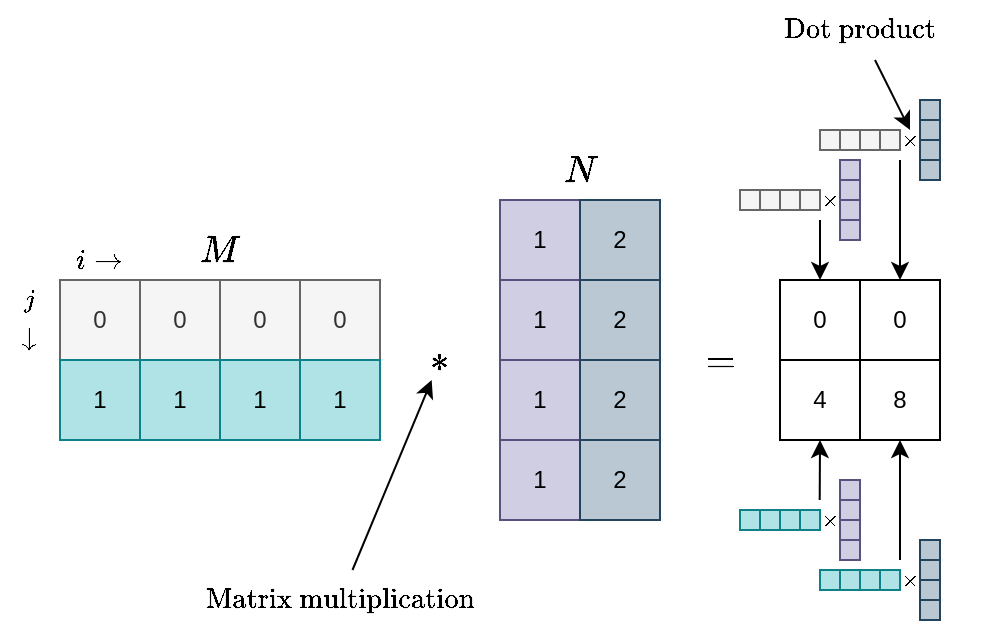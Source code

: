 <mxfile version="21.2.8" type="device">
  <diagram id="dc1JGVELE64cmqpCOQrH" name="Page-1">
    <mxGraphModel dx="757" dy="681" grid="1" gridSize="10" guides="1" tooltips="1" connect="1" arrows="1" fold="1" page="1" pageScale="1" pageWidth="827" pageHeight="1169" math="1" shadow="0">
      <root>
        <mxCell id="0" />
        <mxCell id="1" parent="0" />
        <mxCell id="azakYmAXrriQEHjM8A_3-1" value="1" style="rounded=0;whiteSpace=wrap;html=1;fillColor=#d0cee2;strokeColor=#56517e;" parent="1" vertex="1">
          <mxGeometry x="380" y="270" width="40" height="40" as="geometry" />
        </mxCell>
        <mxCell id="azakYmAXrriQEHjM8A_3-2" value="1" style="rounded=0;whiteSpace=wrap;html=1;fillColor=#d0cee2;strokeColor=#56517e;" parent="1" vertex="1">
          <mxGeometry x="380" y="310" width="40" height="40" as="geometry" />
        </mxCell>
        <mxCell id="azakYmAXrriQEHjM8A_3-3" value="1" style="rounded=0;whiteSpace=wrap;html=1;fillColor=#d0cee2;strokeColor=#56517e;" parent="1" vertex="1">
          <mxGeometry x="380" y="350" width="40" height="40" as="geometry" />
        </mxCell>
        <mxCell id="azakYmAXrriQEHjM8A_3-4" value="1" style="rounded=0;whiteSpace=wrap;html=1;fillColor=#d0cee2;strokeColor=#56517e;" parent="1" vertex="1">
          <mxGeometry x="380" y="390" width="40" height="40" as="geometry" />
        </mxCell>
        <mxCell id="azakYmAXrriQEHjM8A_3-5" value="2" style="rounded=0;whiteSpace=wrap;html=1;fillColor=#bac8d3;strokeColor=#23445d;" parent="1" vertex="1">
          <mxGeometry x="420" y="270" width="40" height="40" as="geometry" />
        </mxCell>
        <mxCell id="azakYmAXrriQEHjM8A_3-6" value="2" style="rounded=0;whiteSpace=wrap;html=1;fillColor=#bac8d3;strokeColor=#23445d;" parent="1" vertex="1">
          <mxGeometry x="420" y="310" width="40" height="40" as="geometry" />
        </mxCell>
        <mxCell id="azakYmAXrriQEHjM8A_3-7" value="2" style="rounded=0;whiteSpace=wrap;html=1;fillColor=#bac8d3;strokeColor=#23445d;" parent="1" vertex="1">
          <mxGeometry x="420" y="350" width="40" height="40" as="geometry" />
        </mxCell>
        <mxCell id="azakYmAXrriQEHjM8A_3-8" value="2" style="rounded=0;whiteSpace=wrap;html=1;fillColor=#bac8d3;strokeColor=#23445d;" parent="1" vertex="1">
          <mxGeometry x="420" y="390" width="40" height="40" as="geometry" />
        </mxCell>
        <mxCell id="azakYmAXrriQEHjM8A_3-9" value="0" style="rounded=0;whiteSpace=wrap;html=1;fillColor=#f5f5f5;fontColor=#333333;strokeColor=#666666;" parent="1" vertex="1">
          <mxGeometry x="160" y="310" width="40" height="40" as="geometry" />
        </mxCell>
        <mxCell id="azakYmAXrriQEHjM8A_3-10" value="1" style="rounded=0;whiteSpace=wrap;html=1;fillColor=#b0e3e6;strokeColor=#0e8088;" parent="1" vertex="1">
          <mxGeometry x="160" y="350" width="40" height="40" as="geometry" />
        </mxCell>
        <mxCell id="azakYmAXrriQEHjM8A_3-11" value="0" style="rounded=0;whiteSpace=wrap;html=1;fillColor=#f5f5f5;fontColor=#333333;strokeColor=#666666;" parent="1" vertex="1">
          <mxGeometry x="240" y="310" width="40" height="40" as="geometry" />
        </mxCell>
        <mxCell id="azakYmAXrriQEHjM8A_3-12" value="1" style="rounded=0;whiteSpace=wrap;html=1;fillColor=#b0e3e6;strokeColor=#0e8088;" parent="1" vertex="1">
          <mxGeometry x="240" y="350" width="40" height="40" as="geometry" />
        </mxCell>
        <mxCell id="azakYmAXrriQEHjM8A_3-13" value="0" style="rounded=0;whiteSpace=wrap;html=1;fillColor=#f5f5f5;fontColor=#333333;strokeColor=#666666;" parent="1" vertex="1">
          <mxGeometry x="200" y="310" width="40" height="40" as="geometry" />
        </mxCell>
        <mxCell id="azakYmAXrriQEHjM8A_3-14" value="1" style="rounded=0;whiteSpace=wrap;html=1;fillColor=#b0e3e6;strokeColor=#0e8088;" parent="1" vertex="1">
          <mxGeometry x="200" y="350" width="40" height="40" as="geometry" />
        </mxCell>
        <mxCell id="azakYmAXrriQEHjM8A_3-15" value="0" style="rounded=0;whiteSpace=wrap;html=1;fillColor=#f5f5f5;fontColor=#333333;strokeColor=#666666;" parent="1" vertex="1">
          <mxGeometry x="280" y="310" width="40" height="40" as="geometry" />
        </mxCell>
        <mxCell id="azakYmAXrriQEHjM8A_3-16" value="1" style="rounded=0;whiteSpace=wrap;html=1;fillColor=#b0e3e6;strokeColor=#0e8088;" parent="1" vertex="1">
          <mxGeometry x="280" y="350" width="40" height="40" as="geometry" />
        </mxCell>
        <mxCell id="azakYmAXrriQEHjM8A_3-22" value="`**`" style="text;html=1;strokeColor=none;fillColor=none;align=center;verticalAlign=middle;whiteSpace=wrap;rounded=0;fontSize=16;" parent="1" vertex="1">
          <mxGeometry x="320" y="340" width="60" height="20" as="geometry" />
        </mxCell>
        <mxCell id="azakYmAXrriQEHjM8A_3-23" value="`=`" style="text;html=1;strokeColor=none;fillColor=none;align=center;verticalAlign=middle;whiteSpace=wrap;rounded=0;fontSize=16;" parent="1" vertex="1">
          <mxGeometry x="460" y="270" width="60" height="160" as="geometry" />
        </mxCell>
        <mxCell id="azakYmAXrriQEHjM8A_3-65" style="edgeStyle=orthogonalEdgeStyle;rounded=0;orthogonalLoop=1;jettySize=auto;html=1;exitX=0.5;exitY=0;exitDx=0;exitDy=0;startArrow=classic;startFill=1;endArrow=none;endFill=0;" parent="1" source="azakYmAXrriQEHjM8A_3-24" edge="1">
          <mxGeometry relative="1" as="geometry">
            <mxPoint x="540" y="280" as="targetPoint" />
          </mxGeometry>
        </mxCell>
        <mxCell id="azakYmAXrriQEHjM8A_3-24" value="0" style="rounded=0;whiteSpace=wrap;html=1;" parent="1" vertex="1">
          <mxGeometry x="520" y="310" width="40" height="40" as="geometry" />
        </mxCell>
        <mxCell id="azakYmAXrriQEHjM8A_3-79" style="edgeStyle=orthogonalEdgeStyle;rounded=0;orthogonalLoop=1;jettySize=auto;html=1;exitX=0.5;exitY=1;exitDx=0;exitDy=0;startArrow=classic;startFill=1;endArrow=none;endFill=0;" parent="1" source="azakYmAXrriQEHjM8A_3-25" edge="1">
          <mxGeometry relative="1" as="geometry">
            <mxPoint x="580" y="450" as="targetPoint" />
          </mxGeometry>
        </mxCell>
        <mxCell id="azakYmAXrriQEHjM8A_3-25" value="8" style="rounded=0;whiteSpace=wrap;html=1;" parent="1" vertex="1">
          <mxGeometry x="560" y="350" width="40" height="40" as="geometry" />
        </mxCell>
        <mxCell id="azakYmAXrriQEHjM8A_3-66" style="edgeStyle=orthogonalEdgeStyle;rounded=0;orthogonalLoop=1;jettySize=auto;html=1;exitX=0.5;exitY=0;exitDx=0;exitDy=0;startArrow=classic;startFill=1;endArrow=none;endFill=0;" parent="1" source="azakYmAXrriQEHjM8A_3-26" edge="1">
          <mxGeometry relative="1" as="geometry">
            <mxPoint x="580" y="250" as="targetPoint" />
          </mxGeometry>
        </mxCell>
        <mxCell id="azakYmAXrriQEHjM8A_3-26" value="0" style="rounded=0;whiteSpace=wrap;html=1;" parent="1" vertex="1">
          <mxGeometry x="560" y="310" width="40" height="40" as="geometry" />
        </mxCell>
        <mxCell id="azakYmAXrriQEHjM8A_3-78" style="edgeStyle=orthogonalEdgeStyle;rounded=0;orthogonalLoop=1;jettySize=auto;html=1;exitX=0.5;exitY=1;exitDx=0;exitDy=0;startArrow=classic;startFill=1;endArrow=none;endFill=0;" parent="1" source="azakYmAXrriQEHjM8A_3-27" edge="1">
          <mxGeometry relative="1" as="geometry">
            <mxPoint x="539.857" y="420" as="targetPoint" />
          </mxGeometry>
        </mxCell>
        <mxCell id="azakYmAXrriQEHjM8A_3-27" value="4" style="rounded=0;whiteSpace=wrap;html=1;" parent="1" vertex="1">
          <mxGeometry x="520" y="350" width="40" height="40" as="geometry" />
        </mxCell>
        <mxCell id="azakYmAXrriQEHjM8A_3-30" value="`M`" style="text;html=1;strokeColor=none;fillColor=none;align=center;verticalAlign=middle;whiteSpace=wrap;rounded=0;fontSize=16;" parent="1" vertex="1">
          <mxGeometry x="160" y="280" width="160" height="30" as="geometry" />
        </mxCell>
        <mxCell id="azakYmAXrriQEHjM8A_3-31" value="`N`" style="text;html=1;strokeColor=none;fillColor=none;align=center;verticalAlign=middle;whiteSpace=wrap;rounded=0;fontSize=16;" parent="1" vertex="1">
          <mxGeometry x="380" y="240" width="80" height="30" as="geometry" />
        </mxCell>
        <mxCell id="azakYmAXrriQEHjM8A_3-33" value="`i \to`" style="text;html=1;strokeColor=none;fillColor=none;align=center;verticalAlign=middle;whiteSpace=wrap;rounded=0;fontSize=12;" parent="1" vertex="1">
          <mxGeometry x="160" y="290" width="40" height="20" as="geometry" />
        </mxCell>
        <mxCell id="azakYmAXrriQEHjM8A_3-36" value="" style="group" parent="1" vertex="1" connectable="0">
          <mxGeometry x="130" y="310" width="30" height="40" as="geometry" />
        </mxCell>
        <mxCell id="azakYmAXrriQEHjM8A_3-34" value="`j`" style="text;html=1;strokeColor=none;fillColor=none;align=center;verticalAlign=middle;whiteSpace=wrap;rounded=0;fontSize=11;" parent="azakYmAXrriQEHjM8A_3-36" vertex="1">
          <mxGeometry width="30" height="20" as="geometry" />
        </mxCell>
        <mxCell id="azakYmAXrriQEHjM8A_3-35" value="`\to`" style="text;html=1;strokeColor=none;fillColor=none;align=center;verticalAlign=middle;whiteSpace=wrap;rounded=0;fontSize=11;rotation=90;" parent="azakYmAXrriQEHjM8A_3-36" vertex="1">
          <mxGeometry x="5" y="15" width="20" height="30" as="geometry" />
        </mxCell>
        <mxCell id="azakYmAXrriQEHjM8A_3-51" value="" style="group" parent="1" vertex="1" connectable="0">
          <mxGeometry x="500" y="265" width="40" height="10" as="geometry" />
        </mxCell>
        <mxCell id="azakYmAXrriQEHjM8A_3-37" value="" style="rounded=0;whiteSpace=wrap;html=1;fontSize=8;fillColor=#f5f5f5;fontColor=#333333;strokeColor=#666666;" parent="azakYmAXrriQEHjM8A_3-51" vertex="1">
          <mxGeometry width="10" height="10" as="geometry" />
        </mxCell>
        <mxCell id="azakYmAXrriQEHjM8A_3-42" value="" style="rounded=0;whiteSpace=wrap;html=1;fontSize=8;fillColor=#f5f5f5;fontColor=#333333;strokeColor=#666666;" parent="azakYmAXrriQEHjM8A_3-51" vertex="1">
          <mxGeometry x="10" width="10" height="10" as="geometry" />
        </mxCell>
        <mxCell id="azakYmAXrriQEHjM8A_3-43" value="" style="rounded=0;whiteSpace=wrap;html=1;fontSize=8;fillColor=#f5f5f5;fontColor=#333333;strokeColor=#666666;" parent="azakYmAXrriQEHjM8A_3-51" vertex="1">
          <mxGeometry x="20" width="10" height="10" as="geometry" />
        </mxCell>
        <mxCell id="azakYmAXrriQEHjM8A_3-44" value="" style="rounded=0;whiteSpace=wrap;html=1;fontSize=8;fillColor=#f5f5f5;fontColor=#333333;strokeColor=#666666;" parent="azakYmAXrriQEHjM8A_3-51" vertex="1">
          <mxGeometry x="30" width="10" height="10" as="geometry" />
        </mxCell>
        <mxCell id="azakYmAXrriQEHjM8A_3-52" value="" style="group" parent="1" vertex="1" connectable="0">
          <mxGeometry x="550" y="250" width="10" height="40" as="geometry" />
        </mxCell>
        <mxCell id="azakYmAXrriQEHjM8A_3-45" value="" style="rounded=0;whiteSpace=wrap;html=1;fontSize=8;fillColor=#d0cee2;strokeColor=#56517e;" parent="azakYmAXrriQEHjM8A_3-52" vertex="1">
          <mxGeometry width="10" height="10" as="geometry" />
        </mxCell>
        <mxCell id="azakYmAXrriQEHjM8A_3-46" value="" style="rounded=0;whiteSpace=wrap;html=1;fontSize=8;fillColor=#d0cee2;strokeColor=#56517e;" parent="azakYmAXrriQEHjM8A_3-52" vertex="1">
          <mxGeometry y="10" width="10" height="10" as="geometry" />
        </mxCell>
        <mxCell id="azakYmAXrriQEHjM8A_3-49" value="" style="rounded=0;whiteSpace=wrap;html=1;fontSize=8;fillColor=#d0cee2;strokeColor=#56517e;" parent="azakYmAXrriQEHjM8A_3-52" vertex="1">
          <mxGeometry y="20" width="10" height="10" as="geometry" />
        </mxCell>
        <mxCell id="azakYmAXrriQEHjM8A_3-50" value="" style="rounded=0;whiteSpace=wrap;html=1;fontSize=8;fillColor=#d0cee2;strokeColor=#56517e;" parent="azakYmAXrriQEHjM8A_3-52" vertex="1">
          <mxGeometry y="30" width="10" height="10" as="geometry" />
        </mxCell>
        <mxCell id="azakYmAXrriQEHjM8A_3-64" value="`\times`" style="text;html=1;strokeColor=none;fillColor=none;align=center;verticalAlign=middle;whiteSpace=wrap;rounded=0;fontSize=9;" parent="1" vertex="1">
          <mxGeometry x="540" y="265" width="10" height="10" as="geometry" />
        </mxCell>
        <mxCell id="azakYmAXrriQEHjM8A_3-67" value="" style="group" parent="1" vertex="1" connectable="0">
          <mxGeometry x="540" y="235" width="40" height="10" as="geometry" />
        </mxCell>
        <mxCell id="azakYmAXrriQEHjM8A_3-68" value="" style="rounded=0;whiteSpace=wrap;html=1;fontSize=8;fillColor=#f5f5f5;fontColor=#333333;strokeColor=#666666;" parent="azakYmAXrriQEHjM8A_3-67" vertex="1">
          <mxGeometry width="10" height="10" as="geometry" />
        </mxCell>
        <mxCell id="azakYmAXrriQEHjM8A_3-69" value="" style="rounded=0;whiteSpace=wrap;html=1;fontSize=8;fillColor=#f5f5f5;fontColor=#333333;strokeColor=#666666;" parent="azakYmAXrriQEHjM8A_3-67" vertex="1">
          <mxGeometry x="10" width="10" height="10" as="geometry" />
        </mxCell>
        <mxCell id="azakYmAXrriQEHjM8A_3-70" value="" style="rounded=0;whiteSpace=wrap;html=1;fontSize=8;fillColor=#f5f5f5;fontColor=#333333;strokeColor=#666666;" parent="azakYmAXrriQEHjM8A_3-67" vertex="1">
          <mxGeometry x="20" width="10" height="10" as="geometry" />
        </mxCell>
        <mxCell id="azakYmAXrriQEHjM8A_3-71" value="" style="rounded=0;whiteSpace=wrap;html=1;fontSize=8;fillColor=#f5f5f5;fontColor=#333333;strokeColor=#666666;" parent="azakYmAXrriQEHjM8A_3-67" vertex="1">
          <mxGeometry x="30" width="10" height="10" as="geometry" />
        </mxCell>
        <mxCell id="azakYmAXrriQEHjM8A_3-77" value="`\times`" style="text;html=1;strokeColor=none;fillColor=none;align=center;verticalAlign=middle;whiteSpace=wrap;rounded=0;fontSize=9;" parent="1" vertex="1">
          <mxGeometry x="580" y="235" width="10" height="10" as="geometry" />
        </mxCell>
        <mxCell id="azakYmAXrriQEHjM8A_3-85" value="" style="group" parent="1" vertex="1" connectable="0">
          <mxGeometry x="550" y="410" width="10" height="40" as="geometry" />
        </mxCell>
        <mxCell id="azakYmAXrriQEHjM8A_3-86" value="" style="rounded=0;whiteSpace=wrap;html=1;fontSize=8;fillColor=#d0cee2;strokeColor=#56517e;" parent="azakYmAXrriQEHjM8A_3-85" vertex="1">
          <mxGeometry width="10" height="10" as="geometry" />
        </mxCell>
        <mxCell id="azakYmAXrriQEHjM8A_3-87" value="" style="rounded=0;whiteSpace=wrap;html=1;fontSize=8;fillColor=#d0cee2;strokeColor=#56517e;" parent="azakYmAXrriQEHjM8A_3-85" vertex="1">
          <mxGeometry y="10" width="10" height="10" as="geometry" />
        </mxCell>
        <mxCell id="azakYmAXrriQEHjM8A_3-88" value="" style="rounded=0;whiteSpace=wrap;html=1;fontSize=8;fillColor=#d0cee2;strokeColor=#56517e;" parent="azakYmAXrriQEHjM8A_3-85" vertex="1">
          <mxGeometry y="20" width="10" height="10" as="geometry" />
        </mxCell>
        <mxCell id="azakYmAXrriQEHjM8A_3-89" value="" style="rounded=0;whiteSpace=wrap;html=1;fontSize=8;fillColor=#d0cee2;strokeColor=#56517e;" parent="azakYmAXrriQEHjM8A_3-85" vertex="1">
          <mxGeometry y="30" width="10" height="10" as="geometry" />
        </mxCell>
        <mxCell id="azakYmAXrriQEHjM8A_3-90" value="`\times`" style="text;html=1;strokeColor=none;fillColor=none;align=center;verticalAlign=middle;whiteSpace=wrap;rounded=0;fontSize=9;" parent="1" vertex="1">
          <mxGeometry x="540" y="425" width="10" height="10" as="geometry" />
        </mxCell>
        <mxCell id="azakYmAXrriQEHjM8A_3-96" value="`\times`" style="text;html=1;strokeColor=none;fillColor=none;align=center;verticalAlign=middle;whiteSpace=wrap;rounded=0;fontSize=9;" parent="1" vertex="1">
          <mxGeometry x="580" y="455" width="10" height="10" as="geometry" />
        </mxCell>
        <mxCell id="azakYmAXrriQEHjM8A_3-101" value="" style="group" parent="1" vertex="1" connectable="0">
          <mxGeometry x="590" y="440" width="10" height="40" as="geometry" />
        </mxCell>
        <mxCell id="azakYmAXrriQEHjM8A_3-97" value="" style="rounded=0;whiteSpace=wrap;html=1;fontSize=8;fillColor=#bac8d3;strokeColor=#23445d;" parent="azakYmAXrriQEHjM8A_3-101" vertex="1">
          <mxGeometry width="10" height="10" as="geometry" />
        </mxCell>
        <mxCell id="azakYmAXrriQEHjM8A_3-98" value="" style="rounded=0;whiteSpace=wrap;html=1;fontSize=8;fillColor=#bac8d3;strokeColor=#23445d;" parent="azakYmAXrriQEHjM8A_3-101" vertex="1">
          <mxGeometry y="10" width="10" height="10" as="geometry" />
        </mxCell>
        <mxCell id="azakYmAXrriQEHjM8A_3-99" value="" style="rounded=0;whiteSpace=wrap;html=1;fontSize=8;fillColor=#bac8d3;strokeColor=#23445d;" parent="azakYmAXrriQEHjM8A_3-101" vertex="1">
          <mxGeometry y="20" width="10" height="10" as="geometry" />
        </mxCell>
        <mxCell id="azakYmAXrriQEHjM8A_3-100" value="" style="rounded=0;whiteSpace=wrap;html=1;fontSize=8;fillColor=#bac8d3;strokeColor=#23445d;" parent="azakYmAXrriQEHjM8A_3-101" vertex="1">
          <mxGeometry y="30" width="10" height="10" as="geometry" />
        </mxCell>
        <mxCell id="azakYmAXrriQEHjM8A_3-102" value="" style="group" parent="1" vertex="1" connectable="0">
          <mxGeometry x="590" y="220" width="10" height="40" as="geometry" />
        </mxCell>
        <mxCell id="azakYmAXrriQEHjM8A_3-73" value="" style="rounded=0;whiteSpace=wrap;html=1;fontSize=8;fillColor=#bac8d3;strokeColor=#23445d;" parent="azakYmAXrriQEHjM8A_3-102" vertex="1">
          <mxGeometry width="10" height="10" as="geometry" />
        </mxCell>
        <mxCell id="azakYmAXrriQEHjM8A_3-74" value="" style="rounded=0;whiteSpace=wrap;html=1;fontSize=8;fillColor=#bac8d3;strokeColor=#23445d;" parent="azakYmAXrriQEHjM8A_3-102" vertex="1">
          <mxGeometry y="10" width="10" height="10" as="geometry" />
        </mxCell>
        <mxCell id="azakYmAXrriQEHjM8A_3-75" value="" style="rounded=0;whiteSpace=wrap;html=1;fontSize=8;fillColor=#bac8d3;strokeColor=#23445d;" parent="azakYmAXrriQEHjM8A_3-102" vertex="1">
          <mxGeometry y="20" width="10" height="10" as="geometry" />
        </mxCell>
        <mxCell id="azakYmAXrriQEHjM8A_3-76" value="" style="rounded=0;whiteSpace=wrap;html=1;fontSize=8;fillColor=#bac8d3;strokeColor=#23445d;" parent="azakYmAXrriQEHjM8A_3-102" vertex="1">
          <mxGeometry y="30" width="10" height="10" as="geometry" />
        </mxCell>
        <mxCell id="azakYmAXrriQEHjM8A_3-81" value="" style="rounded=0;whiteSpace=wrap;html=1;fontSize=8;fillColor=#b0e3e6;strokeColor=#0e8088;" parent="1" vertex="1">
          <mxGeometry x="500" y="425" width="10" height="10" as="geometry" />
        </mxCell>
        <mxCell id="azakYmAXrriQEHjM8A_3-82" value="" style="rounded=0;whiteSpace=wrap;html=1;fontSize=8;fillColor=#b0e3e6;strokeColor=#0e8088;" parent="1" vertex="1">
          <mxGeometry x="510" y="425" width="10" height="10" as="geometry" />
        </mxCell>
        <mxCell id="azakYmAXrriQEHjM8A_3-83" value="" style="rounded=0;whiteSpace=wrap;html=1;fontSize=8;fillColor=#b0e3e6;strokeColor=#0e8088;" parent="1" vertex="1">
          <mxGeometry x="520" y="425" width="10" height="10" as="geometry" />
        </mxCell>
        <mxCell id="azakYmAXrriQEHjM8A_3-84" value="" style="rounded=0;whiteSpace=wrap;html=1;fontSize=8;fillColor=#b0e3e6;strokeColor=#0e8088;" parent="1" vertex="1">
          <mxGeometry x="530" y="425" width="10" height="10" as="geometry" />
        </mxCell>
        <mxCell id="azakYmAXrriQEHjM8A_3-92" value="" style="rounded=0;whiteSpace=wrap;html=1;fontSize=8;fillColor=#b0e3e6;strokeColor=#0e8088;" parent="1" vertex="1">
          <mxGeometry x="540" y="455" width="10" height="10" as="geometry" />
        </mxCell>
        <mxCell id="azakYmAXrriQEHjM8A_3-93" value="" style="rounded=0;whiteSpace=wrap;html=1;fontSize=8;fillColor=#b0e3e6;strokeColor=#0e8088;" parent="1" vertex="1">
          <mxGeometry x="550" y="455" width="10" height="10" as="geometry" />
        </mxCell>
        <mxCell id="azakYmAXrriQEHjM8A_3-94" value="" style="rounded=0;whiteSpace=wrap;html=1;fontSize=8;fillColor=#b0e3e6;strokeColor=#0e8088;" parent="1" vertex="1">
          <mxGeometry x="560" y="455" width="10" height="10" as="geometry" />
        </mxCell>
        <mxCell id="azakYmAXrriQEHjM8A_3-95" value="" style="rounded=0;whiteSpace=wrap;html=1;fontSize=8;fillColor=#b0e3e6;strokeColor=#0e8088;" parent="1" vertex="1">
          <mxGeometry x="570" y="455" width="10" height="10" as="geometry" />
        </mxCell>
        <mxCell id="lbPAWiHDh_Wvw8xVNsJ7-1" value="`\text{Matrix multiplication}`" style="text;html=1;strokeColor=none;fillColor=none;align=center;verticalAlign=middle;whiteSpace=wrap;rounded=0;" vertex="1" parent="1">
          <mxGeometry x="230" y="455" width="140" height="30" as="geometry" />
        </mxCell>
        <mxCell id="lbPAWiHDh_Wvw8xVNsJ7-2" value="" style="endArrow=classic;html=1;rounded=0;" edge="1" parent="1" source="lbPAWiHDh_Wvw8xVNsJ7-1" target="azakYmAXrriQEHjM8A_3-22">
          <mxGeometry width="50" height="50" relative="1" as="geometry">
            <mxPoint x="300" y="460" as="sourcePoint" />
            <mxPoint x="350" y="410" as="targetPoint" />
          </mxGeometry>
        </mxCell>
        <mxCell id="lbPAWiHDh_Wvw8xVNsJ7-3" value="`\text{Dot product}`" style="text;html=1;strokeColor=none;fillColor=none;align=center;verticalAlign=middle;whiteSpace=wrap;rounded=0;" vertex="1" parent="1">
          <mxGeometry x="490" y="170" width="140" height="30" as="geometry" />
        </mxCell>
        <mxCell id="lbPAWiHDh_Wvw8xVNsJ7-4" value="" style="endArrow=classic;html=1;rounded=0;entryX=0.5;entryY=0;entryDx=0;entryDy=0;strokeWidth=1;endSize=6;endFill=1;" edge="1" parent="1" source="lbPAWiHDh_Wvw8xVNsJ7-3" target="azakYmAXrriQEHjM8A_3-77">
          <mxGeometry width="50" height="50" relative="1" as="geometry">
            <mxPoint x="350" y="192.5" as="sourcePoint" />
            <mxPoint x="390" y="97.5" as="targetPoint" />
          </mxGeometry>
        </mxCell>
      </root>
    </mxGraphModel>
  </diagram>
</mxfile>
